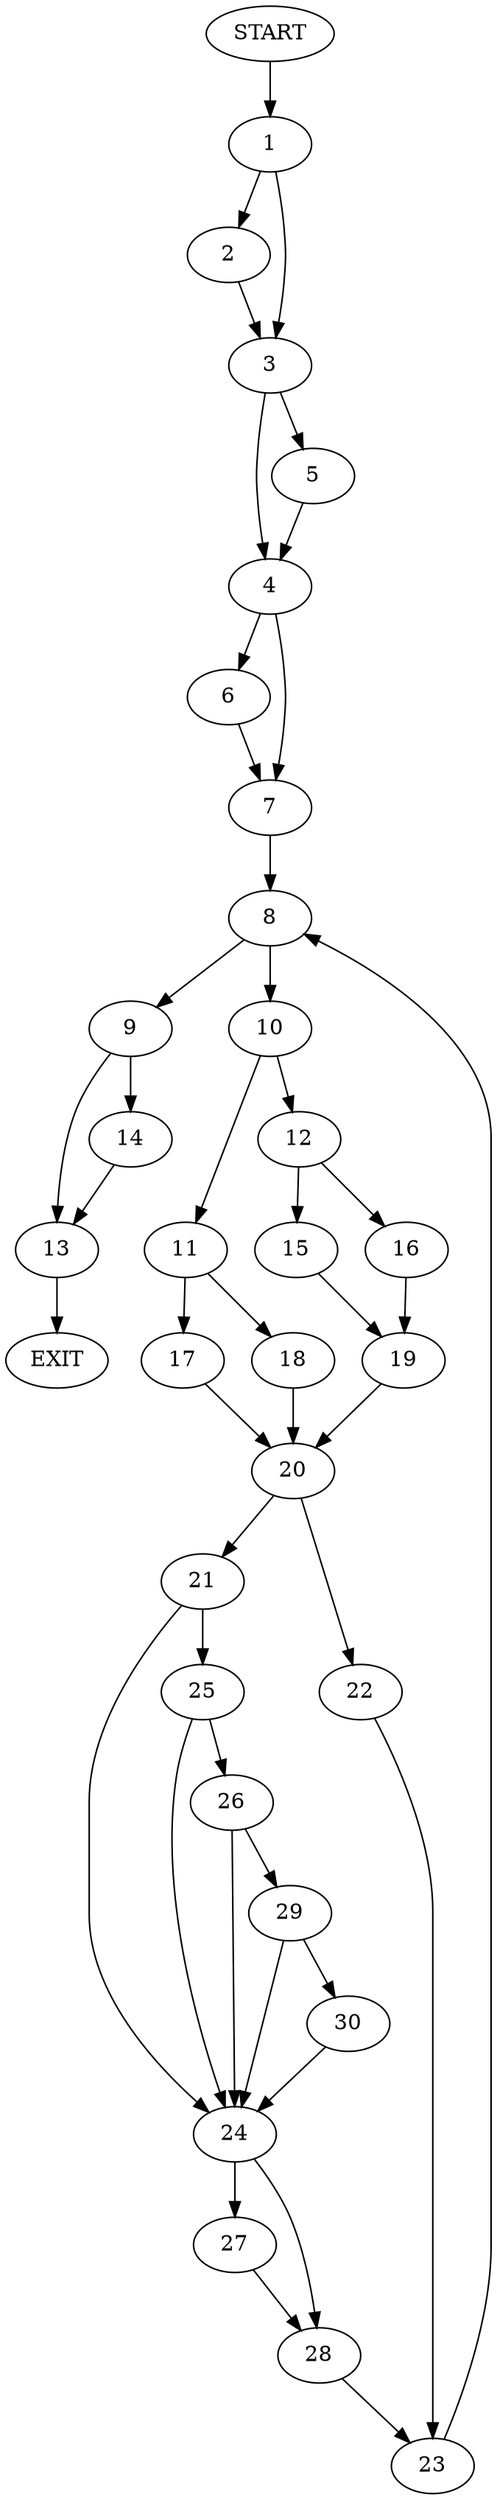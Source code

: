digraph {
0 [label="START"]
31 [label="EXIT"]
0 -> 1
1 -> 2
1 -> 3
2 -> 3
3 -> 4
3 -> 5
4 -> 6
4 -> 7
5 -> 4
6 -> 7
7 -> 8
8 -> 9
8 -> 10
10 -> 11
10 -> 12
9 -> 13
9 -> 14
12 -> 15
12 -> 16
11 -> 17
11 -> 18
16 -> 19
15 -> 19
19 -> 20
20 -> 21
20 -> 22
18 -> 20
17 -> 20
22 -> 23
21 -> 24
21 -> 25
23 -> 8
25 -> 26
25 -> 24
24 -> 27
24 -> 28
26 -> 29
26 -> 24
29 -> 30
29 -> 24
30 -> 24
28 -> 23
27 -> 28
13 -> 31
14 -> 13
}
